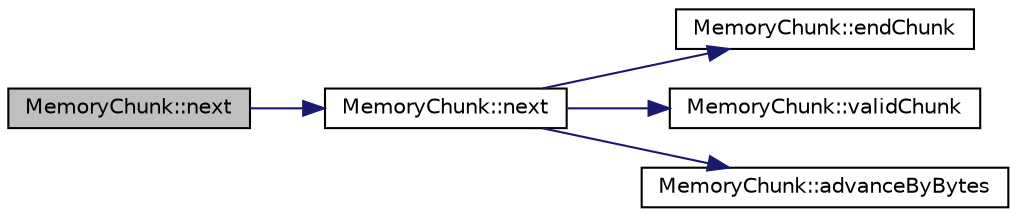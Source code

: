 digraph "MemoryChunk::next"
{
  edge [fontname="Helvetica",fontsize="10",labelfontname="Helvetica",labelfontsize="10"];
  node [fontname="Helvetica",fontsize="10",shape=record];
  rankdir="LR";
  Node240 [label="MemoryChunk::next",height=0.2,width=0.4,color="black", fillcolor="grey75", style="filled", fontcolor="black"];
  Node240 -> Node241 [color="midnightblue",fontsize="10",style="solid",fontname="Helvetica"];
  Node241 [label="MemoryChunk::next",height=0.2,width=0.4,color="black", fillcolor="white", style="filled",URL="$d4/d1d/class_memory_chunk.html#a4cdc4796b4fe962c6cbf386bf82c4f0a"];
  Node241 -> Node242 [color="midnightblue",fontsize="10",style="solid",fontname="Helvetica"];
  Node242 [label="MemoryChunk::endChunk",height=0.2,width=0.4,color="black", fillcolor="white", style="filled",URL="$d4/d1d/class_memory_chunk.html#a5cb5ae2b25f743044da9ac8121eb810e"];
  Node241 -> Node243 [color="midnightblue",fontsize="10",style="solid",fontname="Helvetica"];
  Node243 [label="MemoryChunk::validChunk",height=0.2,width=0.4,color="black", fillcolor="white", style="filled",URL="$d4/d1d/class_memory_chunk.html#acc575b5a85e63afc79f121b6ba71fbb2"];
  Node241 -> Node244 [color="midnightblue",fontsize="10",style="solid",fontname="Helvetica"];
  Node244 [label="MemoryChunk::advanceByBytes",height=0.2,width=0.4,color="black", fillcolor="white", style="filled",URL="$d4/d1d/class_memory_chunk.html#aae8721905aad927f06d2a4860196d86f"];
}
